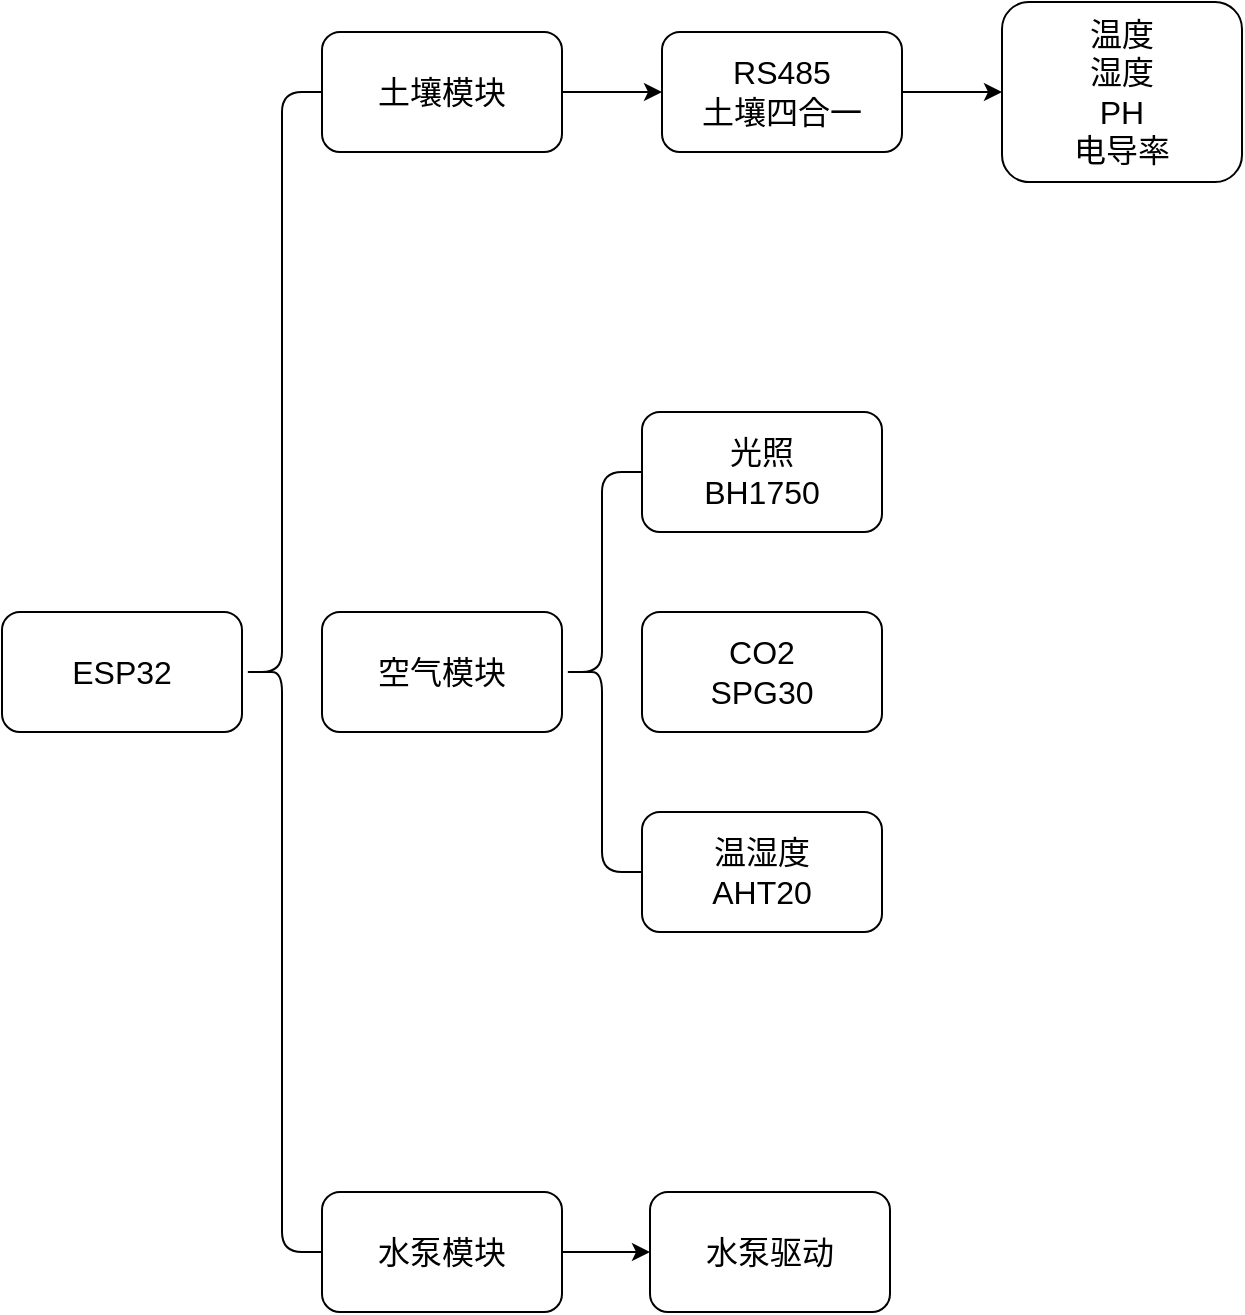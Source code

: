 <mxfile>
    <diagram id="8t--6CVz1y-Ob15Ilhre" name="第 1 页">
        <mxGraphModel dx="1055" dy="802" grid="1" gridSize="10" guides="1" tooltips="1" connect="1" arrows="1" fold="1" page="1" pageScale="1" pageWidth="827" pageHeight="1169" math="0" shadow="0">
            <root>
                <mxCell id="0"/>
                <mxCell id="1" parent="0"/>
                <mxCell id="2" value="ESP32" style="rounded=1;whiteSpace=wrap;html=1;fontSize=16;" vertex="1" parent="1">
                    <mxGeometry x="90" y="600" width="120" height="60" as="geometry"/>
                </mxCell>
                <mxCell id="13" value="" style="edgeStyle=none;html=1;fontSize=16;" edge="1" parent="1" source="6" target="12">
                    <mxGeometry relative="1" as="geometry"/>
                </mxCell>
                <mxCell id="6" value="土壤模块" style="rounded=1;whiteSpace=wrap;html=1;fontSize=16;" vertex="1" parent="1">
                    <mxGeometry x="250" y="310" width="120" height="60" as="geometry"/>
                </mxCell>
                <mxCell id="8" value="空气模块" style="rounded=1;whiteSpace=wrap;html=1;fontSize=16;" vertex="1" parent="1">
                    <mxGeometry x="250" y="600" width="120" height="60" as="geometry"/>
                </mxCell>
                <mxCell id="11" value="" style="shape=curlyBracket;whiteSpace=wrap;html=1;rounded=1;labelPosition=left;verticalLabelPosition=middle;align=right;verticalAlign=middle;fontSize=16;" vertex="1" parent="1">
                    <mxGeometry x="210" y="340" width="40" height="580" as="geometry"/>
                </mxCell>
                <mxCell id="15" value="" style="edgeStyle=none;html=1;fontSize=16;" edge="1" parent="1" source="12" target="14">
                    <mxGeometry relative="1" as="geometry"/>
                </mxCell>
                <mxCell id="12" value="RS485&lt;br&gt;土壤四合一" style="rounded=1;whiteSpace=wrap;html=1;fontSize=16;" vertex="1" parent="1">
                    <mxGeometry x="420" y="310" width="120" height="60" as="geometry"/>
                </mxCell>
                <mxCell id="14" value="温度&lt;br&gt;湿度&lt;br&gt;PH&lt;br&gt;电导率" style="rounded=1;whiteSpace=wrap;html=1;fontSize=16;" vertex="1" parent="1">
                    <mxGeometry x="590" y="295" width="120" height="90" as="geometry"/>
                </mxCell>
                <mxCell id="16" value="光照&lt;br&gt;BH1750" style="rounded=1;whiteSpace=wrap;html=1;fontSize=16;" vertex="1" parent="1">
                    <mxGeometry x="410" y="500" width="120" height="60" as="geometry"/>
                </mxCell>
                <mxCell id="18" value="CO2&lt;br&gt;SPG30" style="rounded=1;whiteSpace=wrap;html=1;fontSize=16;" vertex="1" parent="1">
                    <mxGeometry x="410" y="600" width="120" height="60" as="geometry"/>
                </mxCell>
                <mxCell id="20" value="温湿度&lt;br&gt;AHT20" style="rounded=1;whiteSpace=wrap;html=1;fontSize=16;" vertex="1" parent="1">
                    <mxGeometry x="410" y="700" width="120" height="60" as="geometry"/>
                </mxCell>
                <mxCell id="24" value="" style="edgeStyle=none;html=1;fontSize=16;" edge="1" parent="1" source="22" target="23">
                    <mxGeometry relative="1" as="geometry"/>
                </mxCell>
                <mxCell id="22" value="水泵模块" style="rounded=1;whiteSpace=wrap;html=1;fontSize=16;" vertex="1" parent="1">
                    <mxGeometry x="250" y="890" width="120" height="60" as="geometry"/>
                </mxCell>
                <mxCell id="23" value="水泵驱动" style="rounded=1;whiteSpace=wrap;html=1;fontSize=16;" vertex="1" parent="1">
                    <mxGeometry x="414" y="890" width="120" height="60" as="geometry"/>
                </mxCell>
                <mxCell id="26" value="" style="shape=curlyBracket;whiteSpace=wrap;html=1;rounded=1;labelPosition=left;verticalLabelPosition=middle;align=right;verticalAlign=middle;fontSize=16;" vertex="1" parent="1">
                    <mxGeometry x="370" y="530" width="40" height="200" as="geometry"/>
                </mxCell>
            </root>
        </mxGraphModel>
    </diagram>
</mxfile>